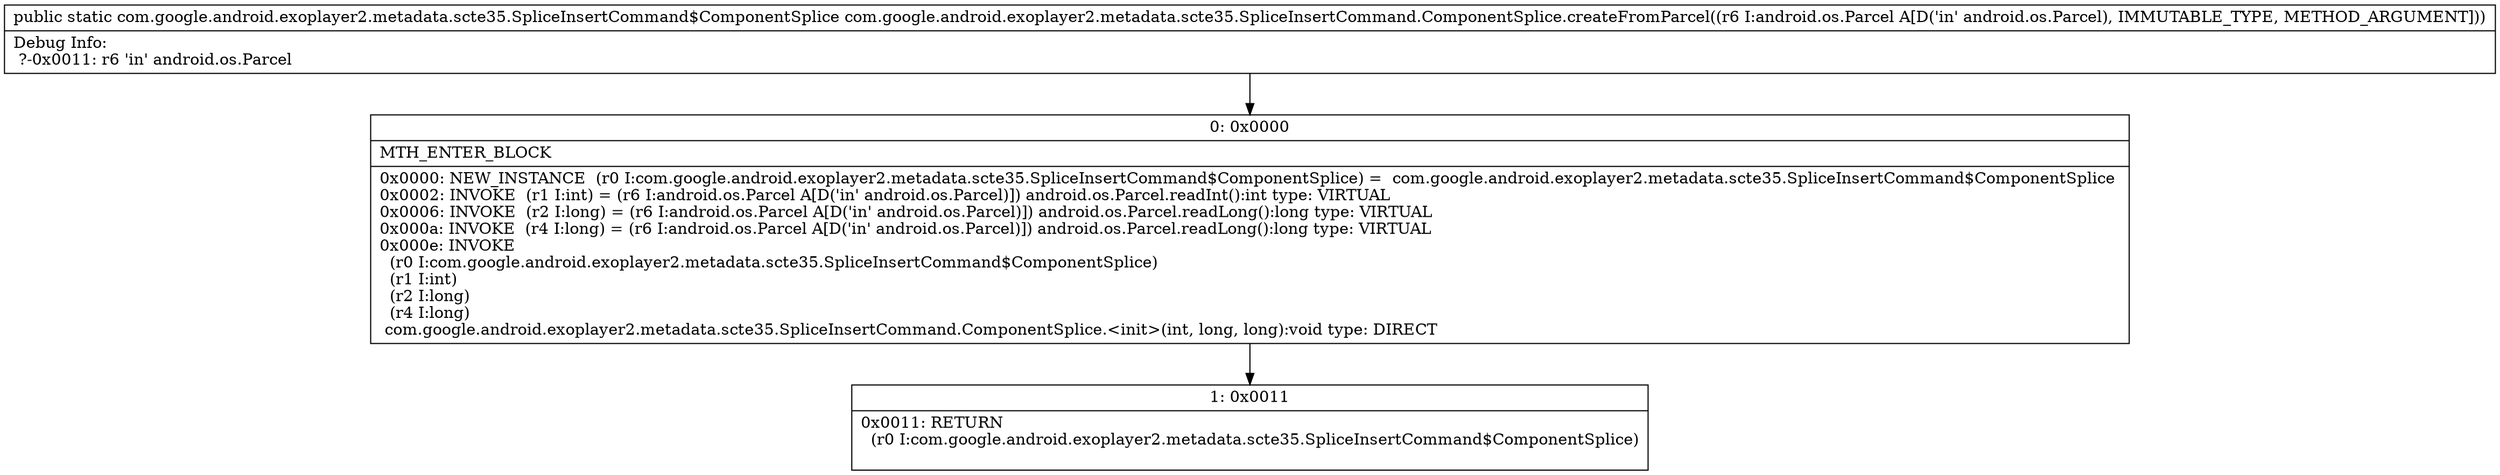 digraph "CFG forcom.google.android.exoplayer2.metadata.scte35.SpliceInsertCommand.ComponentSplice.createFromParcel(Landroid\/os\/Parcel;)Lcom\/google\/android\/exoplayer2\/metadata\/scte35\/SpliceInsertCommand$ComponentSplice;" {
Node_0 [shape=record,label="{0\:\ 0x0000|MTH_ENTER_BLOCK\l|0x0000: NEW_INSTANCE  (r0 I:com.google.android.exoplayer2.metadata.scte35.SpliceInsertCommand$ComponentSplice) =  com.google.android.exoplayer2.metadata.scte35.SpliceInsertCommand$ComponentSplice \l0x0002: INVOKE  (r1 I:int) = (r6 I:android.os.Parcel A[D('in' android.os.Parcel)]) android.os.Parcel.readInt():int type: VIRTUAL \l0x0006: INVOKE  (r2 I:long) = (r6 I:android.os.Parcel A[D('in' android.os.Parcel)]) android.os.Parcel.readLong():long type: VIRTUAL \l0x000a: INVOKE  (r4 I:long) = (r6 I:android.os.Parcel A[D('in' android.os.Parcel)]) android.os.Parcel.readLong():long type: VIRTUAL \l0x000e: INVOKE  \l  (r0 I:com.google.android.exoplayer2.metadata.scte35.SpliceInsertCommand$ComponentSplice)\l  (r1 I:int)\l  (r2 I:long)\l  (r4 I:long)\l com.google.android.exoplayer2.metadata.scte35.SpliceInsertCommand.ComponentSplice.\<init\>(int, long, long):void type: DIRECT \l}"];
Node_1 [shape=record,label="{1\:\ 0x0011|0x0011: RETURN  \l  (r0 I:com.google.android.exoplayer2.metadata.scte35.SpliceInsertCommand$ComponentSplice)\l \l}"];
MethodNode[shape=record,label="{public static com.google.android.exoplayer2.metadata.scte35.SpliceInsertCommand$ComponentSplice com.google.android.exoplayer2.metadata.scte35.SpliceInsertCommand.ComponentSplice.createFromParcel((r6 I:android.os.Parcel A[D('in' android.os.Parcel), IMMUTABLE_TYPE, METHOD_ARGUMENT]))  | Debug Info:\l  ?\-0x0011: r6 'in' android.os.Parcel\l}"];
MethodNode -> Node_0;
Node_0 -> Node_1;
}

